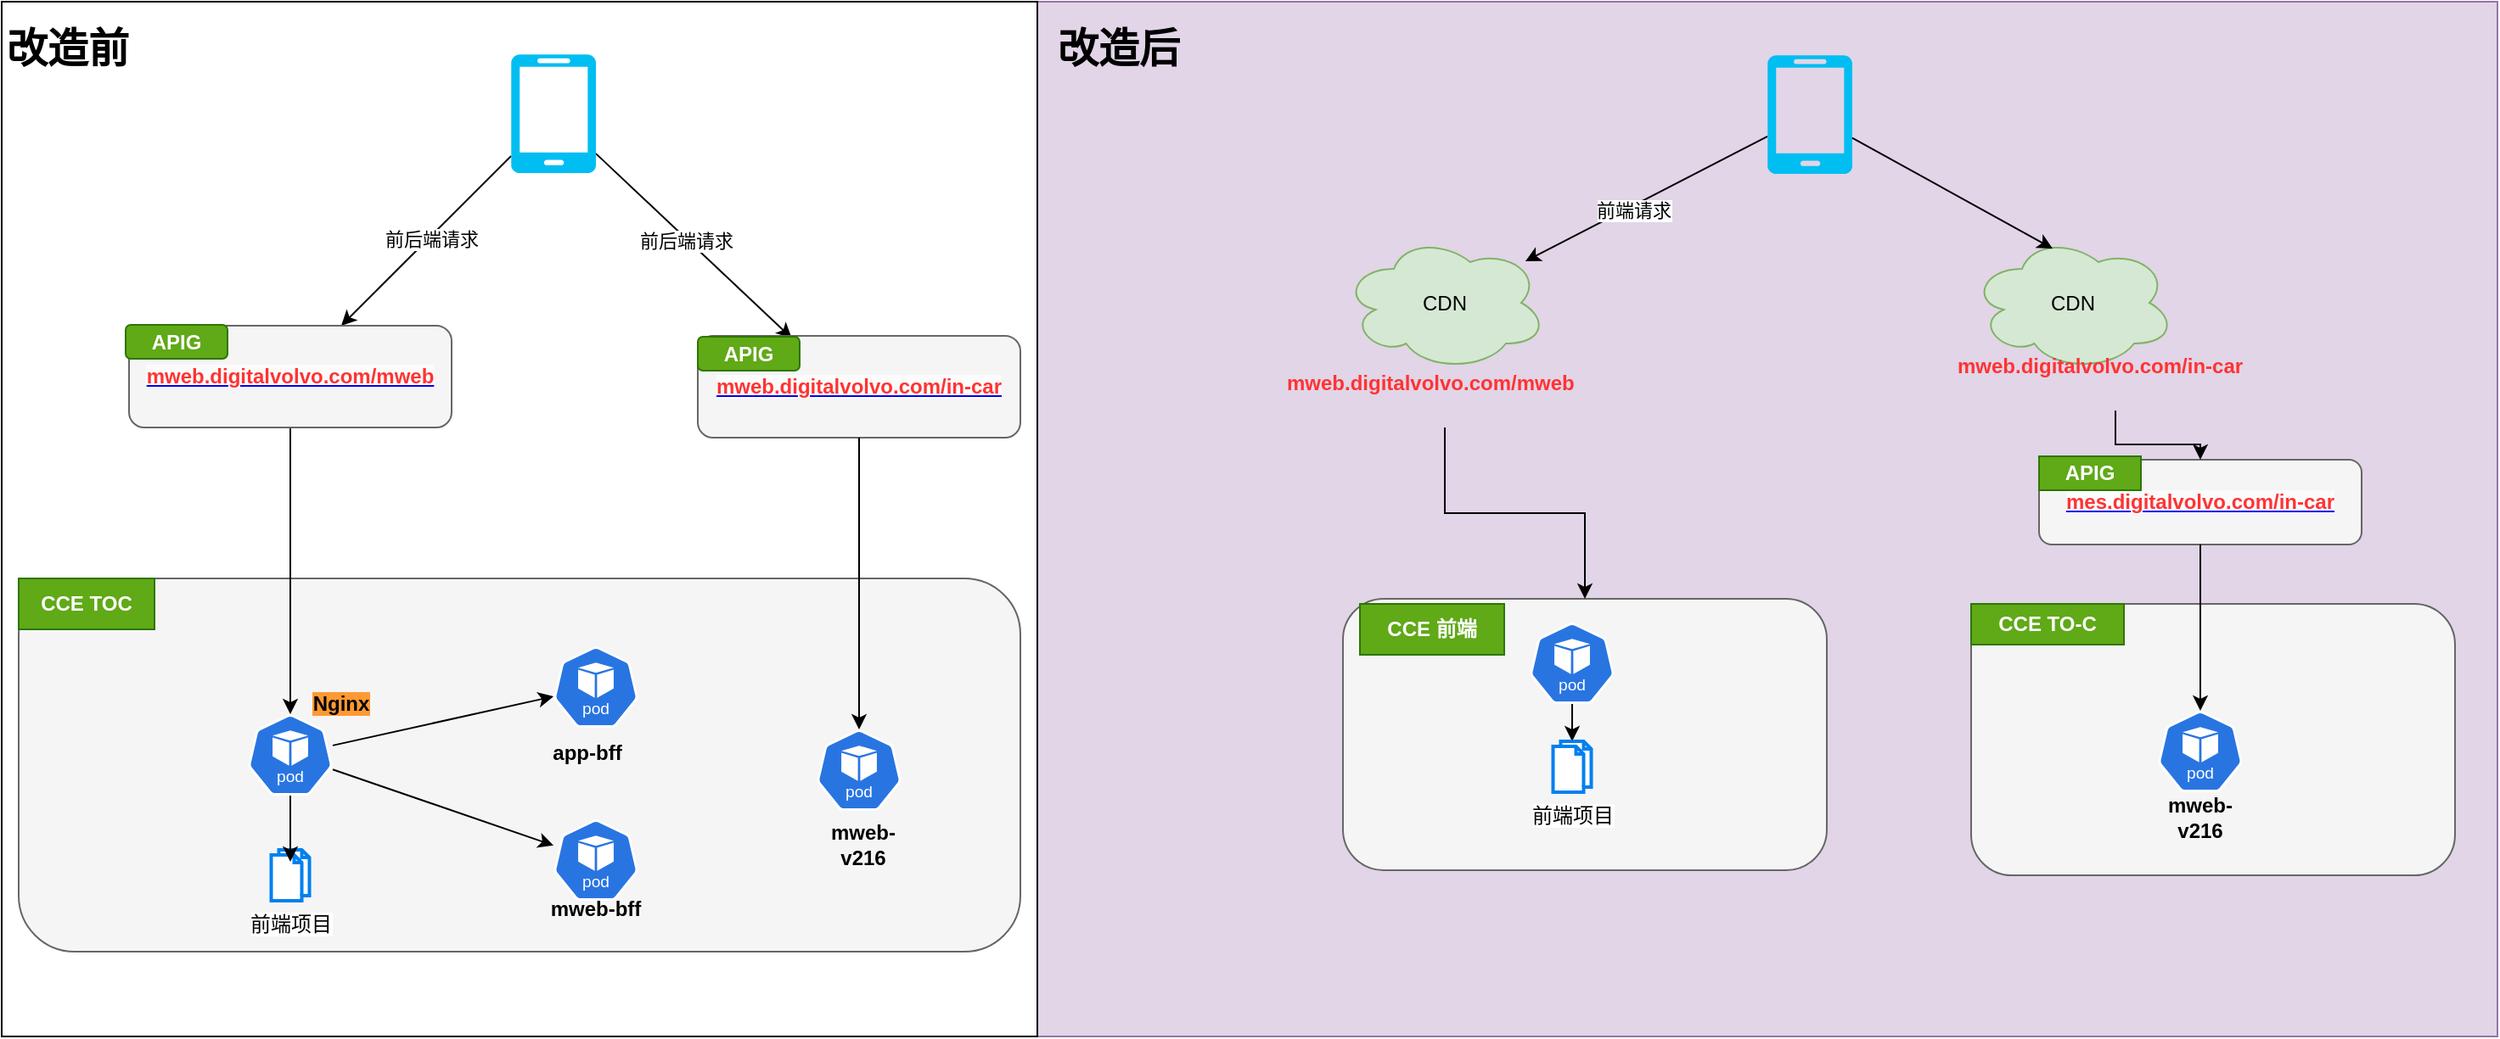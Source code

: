 <mxfile version="24.7.7">
  <diagram name="Page-1" id="7cZmbkx9ndBWZgbbE8Vg">
    <mxGraphModel dx="1434" dy="703" grid="1" gridSize="10" guides="1" tooltips="1" connect="1" arrows="1" fold="1" page="1" pageScale="1" pageWidth="850" pageHeight="1100" math="0" shadow="0">
      <root>
        <mxCell id="0" />
        <mxCell id="1" parent="0" />
        <mxCell id="CM2rm2-gQOkI-SST5DXU-2" value="" style="rounded=0;whiteSpace=wrap;html=1;fillColor=#e1d5e7;strokeColor=#9673a6;" vertex="1" parent="1">
          <mxGeometry x="630" y="30" width="860" height="610" as="geometry" />
        </mxCell>
        <mxCell id="CM2rm2-gQOkI-SST5DXU-3" value="" style="rounded=0;whiteSpace=wrap;html=1;" vertex="1" parent="1">
          <mxGeometry x="20" y="30" width="610" height="610" as="geometry" />
        </mxCell>
        <mxCell id="CM2rm2-gQOkI-SST5DXU-4" value="" style="whiteSpace=wrap;html=1;rounded=1;fillColor=#f5f5f5;fontColor=#333333;strokeColor=#666666;" vertex="1" parent="1">
          <mxGeometry x="30" y="370" width="590" height="220" as="geometry" />
        </mxCell>
        <mxCell id="CM2rm2-gQOkI-SST5DXU-5" style="rounded=0;orthogonalLoop=1;jettySize=auto;html=1;" edge="1" parent="1" source="CM2rm2-gQOkI-SST5DXU-9" target="CM2rm2-gQOkI-SST5DXU-11">
          <mxGeometry relative="1" as="geometry" />
        </mxCell>
        <mxCell id="CM2rm2-gQOkI-SST5DXU-6" value="前后端请求" style="edgeLabel;html=1;align=center;verticalAlign=middle;resizable=0;points=[];" vertex="1" connectable="0" parent="CM2rm2-gQOkI-SST5DXU-5">
          <mxGeometry x="-0.033" y="1" relative="1" as="geometry">
            <mxPoint as="offset" />
          </mxGeometry>
        </mxCell>
        <mxCell id="CM2rm2-gQOkI-SST5DXU-7" style="rounded=0;orthogonalLoop=1;jettySize=auto;html=1;" edge="1" parent="1" source="CM2rm2-gQOkI-SST5DXU-9">
          <mxGeometry relative="1" as="geometry">
            <mxPoint x="485.36" y="228.34" as="targetPoint" />
          </mxGeometry>
        </mxCell>
        <mxCell id="CM2rm2-gQOkI-SST5DXU-8" value="前后端请求" style="edgeLabel;html=1;align=center;verticalAlign=middle;resizable=0;points=[];" vertex="1" connectable="0" parent="CM2rm2-gQOkI-SST5DXU-7">
          <mxGeometry x="-0.346" relative="1" as="geometry">
            <mxPoint x="15" y="16" as="offset" />
          </mxGeometry>
        </mxCell>
        <mxCell id="CM2rm2-gQOkI-SST5DXU-9" value="" style="verticalLabelPosition=bottom;html=1;verticalAlign=top;align=center;strokeColor=none;fillColor=#00BEF2;shape=mxgraph.azure.mobile;pointerEvents=1;" vertex="1" parent="1">
          <mxGeometry x="320" y="61" width="50" height="70" as="geometry" />
        </mxCell>
        <mxCell id="CM2rm2-gQOkI-SST5DXU-10" value="" style="edgeStyle=orthogonalEdgeStyle;rounded=0;orthogonalLoop=1;jettySize=auto;html=1;entryX=0.5;entryY=0;entryDx=0;entryDy=0;entryPerimeter=0;" edge="1" parent="1" source="CM2rm2-gQOkI-SST5DXU-11" target="CM2rm2-gQOkI-SST5DXU-14">
          <mxGeometry relative="1" as="geometry" />
        </mxCell>
        <UserObject label="&lt;span style=&quot;font-family: Helvetica; font-size: 12px; font-style: normal; font-variant-ligatures: normal; font-variant-caps: normal; letter-spacing: normal; orphans: 2; text-align: center; text-indent: 0px; text-transform: none; widows: 2; word-spacing: 0px; -webkit-text-stroke-width: 0px; white-space: normal; background-color: rgb(251, 251, 251); text-decoration-thickness: initial; text-decoration-style: initial; text-decoration-color: initial; float: none; display: inline !important;&quot;&gt;&lt;b style=&quot;&quot;&gt;&lt;font color=&quot;#ff3333&quot;&gt;mweb.digitalvolvo.com/mweb&lt;/font&gt;&lt;/b&gt;&lt;/span&gt;" link="&lt;span style=&quot;color: rgb(0, 0, 0); font-family: Helvetica; font-size: 12px; font-style: normal; font-variant-ligatures: normal; font-variant-caps: normal; font-weight: 400; letter-spacing: normal; orphans: 2; text-align: center; text-indent: 0px; text-transform: none; widows: 2; word-spacing: 0px; -webkit-text-stroke-width: 0px; white-space: normal; background-color: rgb(251, 251, 251); text-decoration-thickness: initial; text-decoration-style: initial; text-decoration-color: initial; display: inline !important; float: none;&quot;&gt;mweb.digitalvolvo.com&lt;/span&gt;" id="CM2rm2-gQOkI-SST5DXU-11">
          <mxCell style="rounded=1;whiteSpace=wrap;html=1;fillColor=#f5f5f5;fontColor=#0000EE;strokeColor=#666666;fontStyle=4;" vertex="1" parent="1">
            <mxGeometry x="95" y="221" width="190" height="60" as="geometry" />
          </mxCell>
        </UserObject>
        <mxCell id="CM2rm2-gQOkI-SST5DXU-12" value="" style="rounded=0;orthogonalLoop=1;jettySize=auto;html=1;" edge="1" parent="1" source="CM2rm2-gQOkI-SST5DXU-14" target="CM2rm2-gQOkI-SST5DXU-15">
          <mxGeometry relative="1" as="geometry" />
        </mxCell>
        <mxCell id="CM2rm2-gQOkI-SST5DXU-13" value="" style="rounded=0;orthogonalLoop=1;jettySize=auto;html=1;" edge="1" parent="1" source="CM2rm2-gQOkI-SST5DXU-14" target="CM2rm2-gQOkI-SST5DXU-16">
          <mxGeometry relative="1" as="geometry" />
        </mxCell>
        <mxCell id="CM2rm2-gQOkI-SST5DXU-14" value="" style="aspect=fixed;sketch=0;html=1;dashed=0;whitespace=wrap;fillColor=#2875E2;strokeColor=#ffffff;points=[[0.005,0.63,0],[0.1,0.2,0],[0.9,0.2,0],[0.5,0,0],[0.995,0.63,0],[0.72,0.99,0],[0.5,1,0],[0.28,0.99,0]];shape=mxgraph.kubernetes.icon2;kubernetesLabel=1;prIcon=pod" vertex="1" parent="1">
          <mxGeometry x="165" y="450" width="50" height="48" as="geometry" />
        </mxCell>
        <mxCell id="CM2rm2-gQOkI-SST5DXU-15" value="" style="aspect=fixed;sketch=0;html=1;dashed=0;whitespace=wrap;fillColor=#2875E2;strokeColor=#ffffff;points=[[0.005,0.63,0],[0.1,0.2,0],[0.9,0.2,0],[0.5,0,0],[0.995,0.63,0],[0.72,0.99,0],[0.5,1,0],[0.28,0.99,0]];shape=mxgraph.kubernetes.icon2;kubernetesLabel=1;prIcon=pod" vertex="1" parent="1">
          <mxGeometry x="345" y="410" width="50" height="48" as="geometry" />
        </mxCell>
        <mxCell id="CM2rm2-gQOkI-SST5DXU-16" value="" style="aspect=fixed;sketch=0;html=1;dashed=0;whitespace=wrap;fillColor=#2875E2;strokeColor=#ffffff;points=[[0.005,0.63,0],[0.1,0.2,0],[0.9,0.2,0],[0.5,0,0],[0.995,0.63,0],[0.72,0.99,0],[0.5,1,0],[0.28,0.99,0]];shape=mxgraph.kubernetes.icon2;kubernetesLabel=1;prIcon=pod" vertex="1" parent="1">
          <mxGeometry x="345" y="512" width="50" height="48" as="geometry" />
        </mxCell>
        <mxCell id="CM2rm2-gQOkI-SST5DXU-17" value="前端项目" style="html=1;verticalLabelPosition=bottom;align=center;labelBackgroundColor=#ffffff;verticalAlign=top;strokeWidth=2;strokeColor=#0080F0;shadow=0;dashed=0;shape=mxgraph.ios7.icons.documents;" vertex="1" parent="1">
          <mxGeometry x="178.75" y="530" width="22.5" height="30" as="geometry" />
        </mxCell>
        <mxCell id="CM2rm2-gQOkI-SST5DXU-18" style="edgeStyle=orthogonalEdgeStyle;rounded=0;orthogonalLoop=1;jettySize=auto;html=1;entryX=0.5;entryY=0.233;entryDx=0;entryDy=0;entryPerimeter=0;" edge="1" parent="1" source="CM2rm2-gQOkI-SST5DXU-14" target="CM2rm2-gQOkI-SST5DXU-17">
          <mxGeometry relative="1" as="geometry" />
        </mxCell>
        <mxCell id="CM2rm2-gQOkI-SST5DXU-19" value="&lt;b style=&quot;background-color: rgb(255, 153, 51);&quot;&gt;Nginx&lt;/b&gt;" style="text;html=1;align=center;verticalAlign=middle;whiteSpace=wrap;rounded=0;" vertex="1" parent="1">
          <mxGeometry x="190" y="429" width="60" height="30" as="geometry" />
        </mxCell>
        <mxCell id="CM2rm2-gQOkI-SST5DXU-20" value="&lt;b&gt;app-bff&lt;/b&gt;" style="text;html=1;align=center;verticalAlign=middle;whiteSpace=wrap;rounded=0;" vertex="1" parent="1">
          <mxGeometry x="335" y="458" width="60" height="30" as="geometry" />
        </mxCell>
        <mxCell id="CM2rm2-gQOkI-SST5DXU-21" value="&lt;b&gt;mweb-bff&lt;/b&gt;" style="text;html=1;align=center;verticalAlign=middle;whiteSpace=wrap;rounded=0;" vertex="1" parent="1">
          <mxGeometry x="340" y="550" width="60" height="30" as="geometry" />
        </mxCell>
        <mxCell id="CM2rm2-gQOkI-SST5DXU-22" value="&lt;b&gt;CCE TOC&lt;/b&gt;" style="text;html=1;align=center;verticalAlign=middle;whiteSpace=wrap;rounded=0;fillColor=#60a917;strokeColor=#2D7600;fontColor=#ffffff;" vertex="1" parent="1">
          <mxGeometry x="30" y="370" width="80" height="30" as="geometry" />
        </mxCell>
        <mxCell id="CM2rm2-gQOkI-SST5DXU-23" value="&lt;b&gt;APIG&lt;/b&gt;" style="text;html=1;align=center;verticalAlign=middle;whiteSpace=wrap;rounded=1;fillColor=#60a917;strokeColor=#2D7600;fontColor=#ffffff;" vertex="1" parent="1">
          <mxGeometry x="93" y="220.5" width="60" height="20" as="geometry" />
        </mxCell>
        <mxCell id="CM2rm2-gQOkI-SST5DXU-24" style="rounded=0;orthogonalLoop=1;jettySize=auto;html=1;" edge="1" parent="1" source="CM2rm2-gQOkI-SST5DXU-28" target="CM2rm2-gQOkI-SST5DXU-37">
          <mxGeometry relative="1" as="geometry" />
        </mxCell>
        <mxCell id="CM2rm2-gQOkI-SST5DXU-25" value="前端请求" style="edgeLabel;html=1;align=center;verticalAlign=middle;resizable=0;points=[];" vertex="1" connectable="0" parent="CM2rm2-gQOkI-SST5DXU-24">
          <mxGeometry x="0.121" y="2" relative="1" as="geometry">
            <mxPoint as="offset" />
          </mxGeometry>
        </mxCell>
        <mxCell id="CM2rm2-gQOkI-SST5DXU-28" value="" style="verticalLabelPosition=bottom;html=1;verticalAlign=top;align=center;strokeColor=none;fillColor=#00BEF2;shape=mxgraph.azure.mobile;pointerEvents=1;" vertex="1" parent="1">
          <mxGeometry x="1060" y="61.5" width="50" height="70" as="geometry" />
        </mxCell>
        <mxCell id="CM2rm2-gQOkI-SST5DXU-37" value="CDN" style="ellipse;shape=cloud;whiteSpace=wrap;html=1;fillColor=#d5e8d4;strokeColor=#82b366;" vertex="1" parent="1">
          <mxGeometry x="810" y="167.5" width="120" height="80" as="geometry" />
        </mxCell>
        <mxCell id="CM2rm2-gQOkI-SST5DXU-40" value="" style="whiteSpace=wrap;html=1;rounded=1;fillColor=#f5f5f5;fontColor=#333333;strokeColor=#666666;" vertex="1" parent="1">
          <mxGeometry x="810" y="382" width="285" height="160" as="geometry" />
        </mxCell>
        <mxCell id="CM2rm2-gQOkI-SST5DXU-41" value="" style="rounded=0;orthogonalLoop=1;jettySize=auto;html=1;" edge="1" parent="1" source="CM2rm2-gQOkI-SST5DXU-43" target="CM2rm2-gQOkI-SST5DXU-45">
          <mxGeometry relative="1" as="geometry" />
        </mxCell>
        <mxCell id="CM2rm2-gQOkI-SST5DXU-43" value="" style="aspect=fixed;sketch=0;html=1;dashed=0;whitespace=wrap;fillColor=#2875E2;strokeColor=#ffffff;points=[[0.005,0.63,0],[0.1,0.2,0],[0.9,0.2,0],[0.5,0,0],[0.995,0.63,0],[0.72,0.99,0],[0.5,1,0],[0.28,0.99,0]];shape=mxgraph.kubernetes.icon2;kubernetesLabel=1;prIcon=pod" vertex="1" parent="1">
          <mxGeometry x="920" y="396" width="50" height="48" as="geometry" />
        </mxCell>
        <mxCell id="CM2rm2-gQOkI-SST5DXU-44" value="&lt;b&gt;CCE 前端&lt;/b&gt;" style="text;html=1;align=center;verticalAlign=middle;whiteSpace=wrap;rounded=0;fillColor=#60a917;strokeColor=#2D7600;fontColor=#ffffff;" vertex="1" parent="1">
          <mxGeometry x="820" y="385" width="85" height="30" as="geometry" />
        </mxCell>
        <mxCell id="CM2rm2-gQOkI-SST5DXU-45" value="前端项目" style="html=1;verticalLabelPosition=bottom;align=center;labelBackgroundColor=#ffffff;verticalAlign=top;strokeWidth=2;strokeColor=#0080F0;shadow=0;dashed=0;shape=mxgraph.ios7.icons.documents;" vertex="1" parent="1">
          <mxGeometry x="933.75" y="466" width="22.5" height="30" as="geometry" />
        </mxCell>
        <UserObject label="&lt;span style=&quot;font-family: Helvetica; font-size: 12px; font-style: normal; font-variant-ligatures: normal; font-variant-caps: normal; letter-spacing: normal; orphans: 2; text-align: center; text-indent: 0px; text-transform: none; widows: 2; word-spacing: 0px; -webkit-text-stroke-width: 0px; white-space: normal; background-color: rgb(251, 251, 251); text-decoration-thickness: initial; text-decoration-style: initial; text-decoration-color: initial; float: none; display: inline !important;&quot;&gt;&lt;b style=&quot;&quot;&gt;&lt;font color=&quot;#ff3333&quot;&gt;mes.digitalvolvo.com/in-car&lt;/font&gt;&lt;/b&gt;&lt;/span&gt;" link="&lt;span style=&quot;color: rgb(0, 0, 0); font-family: Helvetica; font-size: 12px; font-style: normal; font-variant-ligatures: normal; font-variant-caps: normal; font-weight: 400; letter-spacing: normal; orphans: 2; text-align: center; text-indent: 0px; text-transform: none; widows: 2; word-spacing: 0px; -webkit-text-stroke-width: 0px; white-space: normal; background-color: rgb(251, 251, 251); text-decoration-thickness: initial; text-decoration-style: initial; text-decoration-color: initial; display: inline !important; float: none;&quot;&gt;mweb.digitalvolvo.com&lt;/span&gt;" id="CM2rm2-gQOkI-SST5DXU-48">
          <mxCell style="rounded=1;whiteSpace=wrap;html=1;fillColor=#f5f5f5;fontColor=#0000EE;strokeColor=#666666;fontStyle=4;" vertex="1" parent="1">
            <mxGeometry x="1220" y="300" width="190" height="50" as="geometry" />
          </mxCell>
        </UserObject>
        <mxCell id="CM2rm2-gQOkI-SST5DXU-49" value="" style="whiteSpace=wrap;html=1;rounded=1;fillColor=#f5f5f5;fontColor=#333333;strokeColor=#666666;" vertex="1" parent="1">
          <mxGeometry x="1180" y="385" width="285" height="160" as="geometry" />
        </mxCell>
        <mxCell id="CM2rm2-gQOkI-SST5DXU-50" value="&lt;b&gt;CCE TO-C&lt;/b&gt;" style="text;html=1;align=center;verticalAlign=middle;whiteSpace=wrap;rounded=0;fillColor=#60a917;strokeColor=#2D7600;fontColor=#ffffff;" vertex="1" parent="1">
          <mxGeometry x="1180" y="385" width="90" height="24" as="geometry" />
        </mxCell>
        <mxCell id="CM2rm2-gQOkI-SST5DXU-51" value="" style="aspect=fixed;sketch=0;html=1;dashed=0;whitespace=wrap;fillColor=#2875E2;strokeColor=#ffffff;points=[[0.005,0.63,0],[0.1,0.2,0],[0.9,0.2,0],[0.5,0,0],[0.995,0.63,0],[0.72,0.99,0],[0.5,1,0],[0.28,0.99,0]];shape=mxgraph.kubernetes.icon2;kubernetesLabel=1;prIcon=pod" vertex="1" parent="1">
          <mxGeometry x="1290" y="448" width="50" height="48" as="geometry" />
        </mxCell>
        <mxCell id="CM2rm2-gQOkI-SST5DXU-54" value="&lt;b&gt;mweb-v216&lt;/b&gt;" style="text;html=1;align=center;verticalAlign=middle;whiteSpace=wrap;rounded=0;" vertex="1" parent="1">
          <mxGeometry x="1285" y="496" width="60" height="30" as="geometry" />
        </mxCell>
        <mxCell id="CM2rm2-gQOkI-SST5DXU-55" style="rounded=0;orthogonalLoop=1;jettySize=auto;html=1;entryX=0.5;entryY=0;entryDx=0;entryDy=0;entryPerimeter=0;" edge="1" parent="1" source="CM2rm2-gQOkI-SST5DXU-48" target="CM2rm2-gQOkI-SST5DXU-51">
          <mxGeometry relative="1" as="geometry" />
        </mxCell>
        <mxCell id="CM2rm2-gQOkI-SST5DXU-57" value="&lt;b&gt;APIG&lt;/b&gt;" style="text;html=1;align=center;verticalAlign=middle;whiteSpace=wrap;rounded=0;fillColor=#60a917;fontColor=#ffffff;strokeColor=#2D7600;" vertex="1" parent="1">
          <mxGeometry x="1220" y="298" width="60" height="20" as="geometry" />
        </mxCell>
        <mxCell id="CM2rm2-gQOkI-SST5DXU-58" value="&lt;h1 style=&quot;margin-top: 0px;&quot;&gt;改造前&lt;/h1&gt;" style="text;html=1;whiteSpace=wrap;overflow=hidden;rounded=0;" vertex="1" parent="1">
          <mxGeometry x="21.25" y="36.5" width="180" height="120" as="geometry" />
        </mxCell>
        <mxCell id="CM2rm2-gQOkI-SST5DXU-59" value="&lt;h1 style=&quot;margin-top: 0px;&quot;&gt;改造后&lt;/h1&gt;" style="text;html=1;whiteSpace=wrap;overflow=hidden;rounded=0;" vertex="1" parent="1">
          <mxGeometry x="640" y="36.5" width="180" height="120" as="geometry" />
        </mxCell>
        <mxCell id="CM2rm2-gQOkI-SST5DXU-74" style="edgeStyle=orthogonalEdgeStyle;rounded=0;orthogonalLoop=1;jettySize=auto;html=1;" edge="1" parent="1" source="CM2rm2-gQOkI-SST5DXU-68" target="CM2rm2-gQOkI-SST5DXU-40">
          <mxGeometry relative="1" as="geometry" />
        </mxCell>
        <UserObject label="mweb.digitalvolvo.com/mweb" id="CM2rm2-gQOkI-SST5DXU-68">
          <mxCell style="text;whiteSpace=wrap;fontColor=#FF3333;fontStyle=1" vertex="1" parent="1">
            <mxGeometry x="775" y="241" width="190" height="40" as="geometry" />
          </mxCell>
        </UserObject>
        <UserObject label="&lt;span style=&quot;font-family: Helvetica; font-size: 12px; font-style: normal; font-variant-ligatures: normal; font-variant-caps: normal; letter-spacing: normal; orphans: 2; text-align: center; text-indent: 0px; text-transform: none; widows: 2; word-spacing: 0px; -webkit-text-stroke-width: 0px; white-space: normal; background-color: rgb(251, 251, 251); text-decoration-thickness: initial; text-decoration-style: initial; text-decoration-color: initial; float: none; display: inline !important;&quot;&gt;&lt;b style=&quot;&quot;&gt;&lt;font color=&quot;#ff3333&quot;&gt;mweb.digitalvolvo.com/in-car&lt;/font&gt;&lt;/b&gt;&lt;/span&gt;" link="&lt;span style=&quot;color: rgb(0, 0, 0); font-family: Helvetica; font-size: 12px; font-style: normal; font-variant-ligatures: normal; font-variant-caps: normal; font-weight: 400; letter-spacing: normal; orphans: 2; text-align: center; text-indent: 0px; text-transform: none; widows: 2; word-spacing: 0px; -webkit-text-stroke-width: 0px; white-space: normal; background-color: rgb(251, 251, 251); text-decoration-thickness: initial; text-decoration-style: initial; text-decoration-color: initial; display: inline !important; float: none;&quot;&gt;mweb.digitalvolvo.com&lt;/span&gt;" id="CM2rm2-gQOkI-SST5DXU-69">
          <mxCell style="rounded=1;whiteSpace=wrap;html=1;fillColor=#f5f5f5;fontColor=#0000EE;strokeColor=#666666;fontStyle=4;" vertex="1" parent="1">
            <mxGeometry x="430" y="227" width="190" height="60" as="geometry" />
          </mxCell>
        </UserObject>
        <mxCell id="CM2rm2-gQOkI-SST5DXU-70" value="&lt;b&gt;APIG&lt;/b&gt;" style="text;html=1;align=center;verticalAlign=middle;whiteSpace=wrap;rounded=1;fillColor=#60a917;strokeColor=#2D7600;fontColor=#ffffff;" vertex="1" parent="1">
          <mxGeometry x="430" y="227.5" width="60" height="20" as="geometry" />
        </mxCell>
        <mxCell id="CM2rm2-gQOkI-SST5DXU-71" value="" style="aspect=fixed;sketch=0;html=1;dashed=0;whitespace=wrap;fillColor=#2875E2;strokeColor=#ffffff;points=[[0.005,0.63,0],[0.1,0.2,0],[0.9,0.2,0],[0.5,0,0],[0.995,0.63,0],[0.72,0.99,0],[0.5,1,0],[0.28,0.99,0]];shape=mxgraph.kubernetes.icon2;kubernetesLabel=1;prIcon=pod" vertex="1" parent="1">
          <mxGeometry x="500" y="459" width="50" height="48" as="geometry" />
        </mxCell>
        <mxCell id="CM2rm2-gQOkI-SST5DXU-72" value="&lt;b&gt;mweb-v216&lt;/b&gt;" style="text;html=1;align=center;verticalAlign=middle;whiteSpace=wrap;rounded=0;" vertex="1" parent="1">
          <mxGeometry x="495" y="512" width="65" height="30" as="geometry" />
        </mxCell>
        <mxCell id="CM2rm2-gQOkI-SST5DXU-73" style="edgeStyle=orthogonalEdgeStyle;rounded=0;orthogonalLoop=1;jettySize=auto;html=1;entryX=0.5;entryY=0;entryDx=0;entryDy=0;entryPerimeter=0;" edge="1" parent="1" source="CM2rm2-gQOkI-SST5DXU-69" target="CM2rm2-gQOkI-SST5DXU-71">
          <mxGeometry relative="1" as="geometry" />
        </mxCell>
        <mxCell id="CM2rm2-gQOkI-SST5DXU-75" value="CDN" style="ellipse;shape=cloud;whiteSpace=wrap;html=1;fillColor=#d5e8d4;strokeColor=#82b366;" vertex="1" parent="1">
          <mxGeometry x="1180" y="167.5" width="120" height="80" as="geometry" />
        </mxCell>
        <mxCell id="CM2rm2-gQOkI-SST5DXU-76" style="rounded=0;orthogonalLoop=1;jettySize=auto;html=1;entryX=0.4;entryY=0.1;entryDx=0;entryDy=0;entryPerimeter=0;" edge="1" parent="1" source="CM2rm2-gQOkI-SST5DXU-28" target="CM2rm2-gQOkI-SST5DXU-75">
          <mxGeometry relative="1" as="geometry" />
        </mxCell>
        <mxCell id="CM2rm2-gQOkI-SST5DXU-78" style="edgeStyle=orthogonalEdgeStyle;rounded=0;orthogonalLoop=1;jettySize=auto;html=1;entryX=0.5;entryY=0;entryDx=0;entryDy=0;" edge="1" parent="1" source="CM2rm2-gQOkI-SST5DXU-77" target="CM2rm2-gQOkI-SST5DXU-48">
          <mxGeometry relative="1" as="geometry" />
        </mxCell>
        <UserObject label="mweb.digitalvolvo.com/in-car" id="CM2rm2-gQOkI-SST5DXU-77">
          <mxCell style="text;whiteSpace=wrap;fontColor=#FF3333;fontStyle=1" vertex="1" parent="1">
            <mxGeometry x="1170" y="231" width="190" height="40" as="geometry" />
          </mxCell>
        </UserObject>
      </root>
    </mxGraphModel>
  </diagram>
</mxfile>
